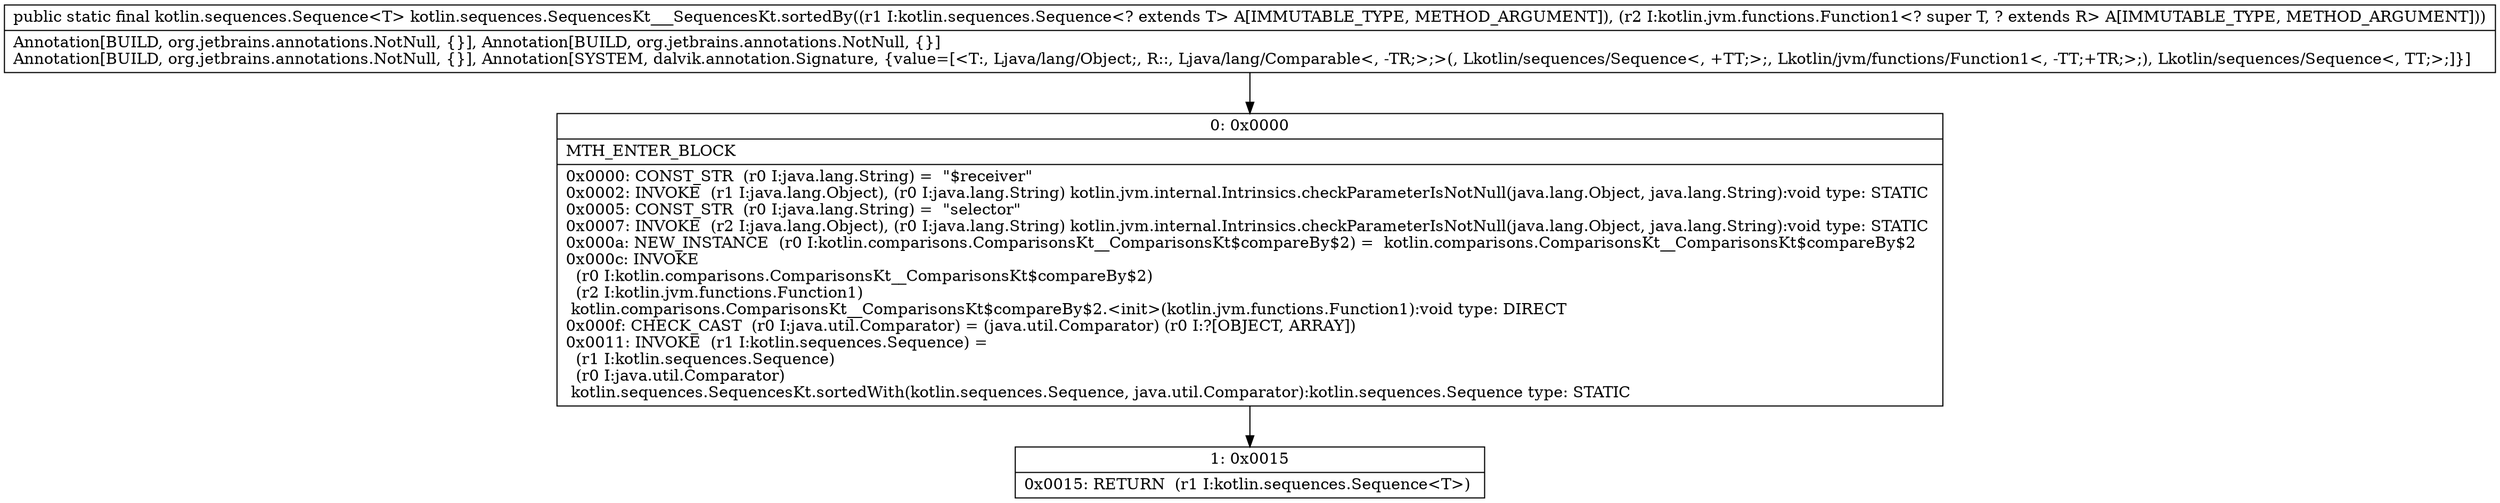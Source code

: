 digraph "CFG forkotlin.sequences.SequencesKt___SequencesKt.sortedBy(Lkotlin\/sequences\/Sequence;Lkotlin\/jvm\/functions\/Function1;)Lkotlin\/sequences\/Sequence;" {
Node_0 [shape=record,label="{0\:\ 0x0000|MTH_ENTER_BLOCK\l|0x0000: CONST_STR  (r0 I:java.lang.String) =  \"$receiver\" \l0x0002: INVOKE  (r1 I:java.lang.Object), (r0 I:java.lang.String) kotlin.jvm.internal.Intrinsics.checkParameterIsNotNull(java.lang.Object, java.lang.String):void type: STATIC \l0x0005: CONST_STR  (r0 I:java.lang.String) =  \"selector\" \l0x0007: INVOKE  (r2 I:java.lang.Object), (r0 I:java.lang.String) kotlin.jvm.internal.Intrinsics.checkParameterIsNotNull(java.lang.Object, java.lang.String):void type: STATIC \l0x000a: NEW_INSTANCE  (r0 I:kotlin.comparisons.ComparisonsKt__ComparisonsKt$compareBy$2) =  kotlin.comparisons.ComparisonsKt__ComparisonsKt$compareBy$2 \l0x000c: INVOKE  \l  (r0 I:kotlin.comparisons.ComparisonsKt__ComparisonsKt$compareBy$2)\l  (r2 I:kotlin.jvm.functions.Function1)\l kotlin.comparisons.ComparisonsKt__ComparisonsKt$compareBy$2.\<init\>(kotlin.jvm.functions.Function1):void type: DIRECT \l0x000f: CHECK_CAST  (r0 I:java.util.Comparator) = (java.util.Comparator) (r0 I:?[OBJECT, ARRAY]) \l0x0011: INVOKE  (r1 I:kotlin.sequences.Sequence) = \l  (r1 I:kotlin.sequences.Sequence)\l  (r0 I:java.util.Comparator)\l kotlin.sequences.SequencesKt.sortedWith(kotlin.sequences.Sequence, java.util.Comparator):kotlin.sequences.Sequence type: STATIC \l}"];
Node_1 [shape=record,label="{1\:\ 0x0015|0x0015: RETURN  (r1 I:kotlin.sequences.Sequence\<T\>) \l}"];
MethodNode[shape=record,label="{public static final kotlin.sequences.Sequence\<T\> kotlin.sequences.SequencesKt___SequencesKt.sortedBy((r1 I:kotlin.sequences.Sequence\<? extends T\> A[IMMUTABLE_TYPE, METHOD_ARGUMENT]), (r2 I:kotlin.jvm.functions.Function1\<? super T, ? extends R\> A[IMMUTABLE_TYPE, METHOD_ARGUMENT]))  | Annotation[BUILD, org.jetbrains.annotations.NotNull, \{\}], Annotation[BUILD, org.jetbrains.annotations.NotNull, \{\}]\lAnnotation[BUILD, org.jetbrains.annotations.NotNull, \{\}], Annotation[SYSTEM, dalvik.annotation.Signature, \{value=[\<T:, Ljava\/lang\/Object;, R::, Ljava\/lang\/Comparable\<, \-TR;\>;\>(, Lkotlin\/sequences\/Sequence\<, +TT;\>;, Lkotlin\/jvm\/functions\/Function1\<, \-TT;+TR;\>;), Lkotlin\/sequences\/Sequence\<, TT;\>;]\}]\l}"];
MethodNode -> Node_0;
Node_0 -> Node_1;
}

